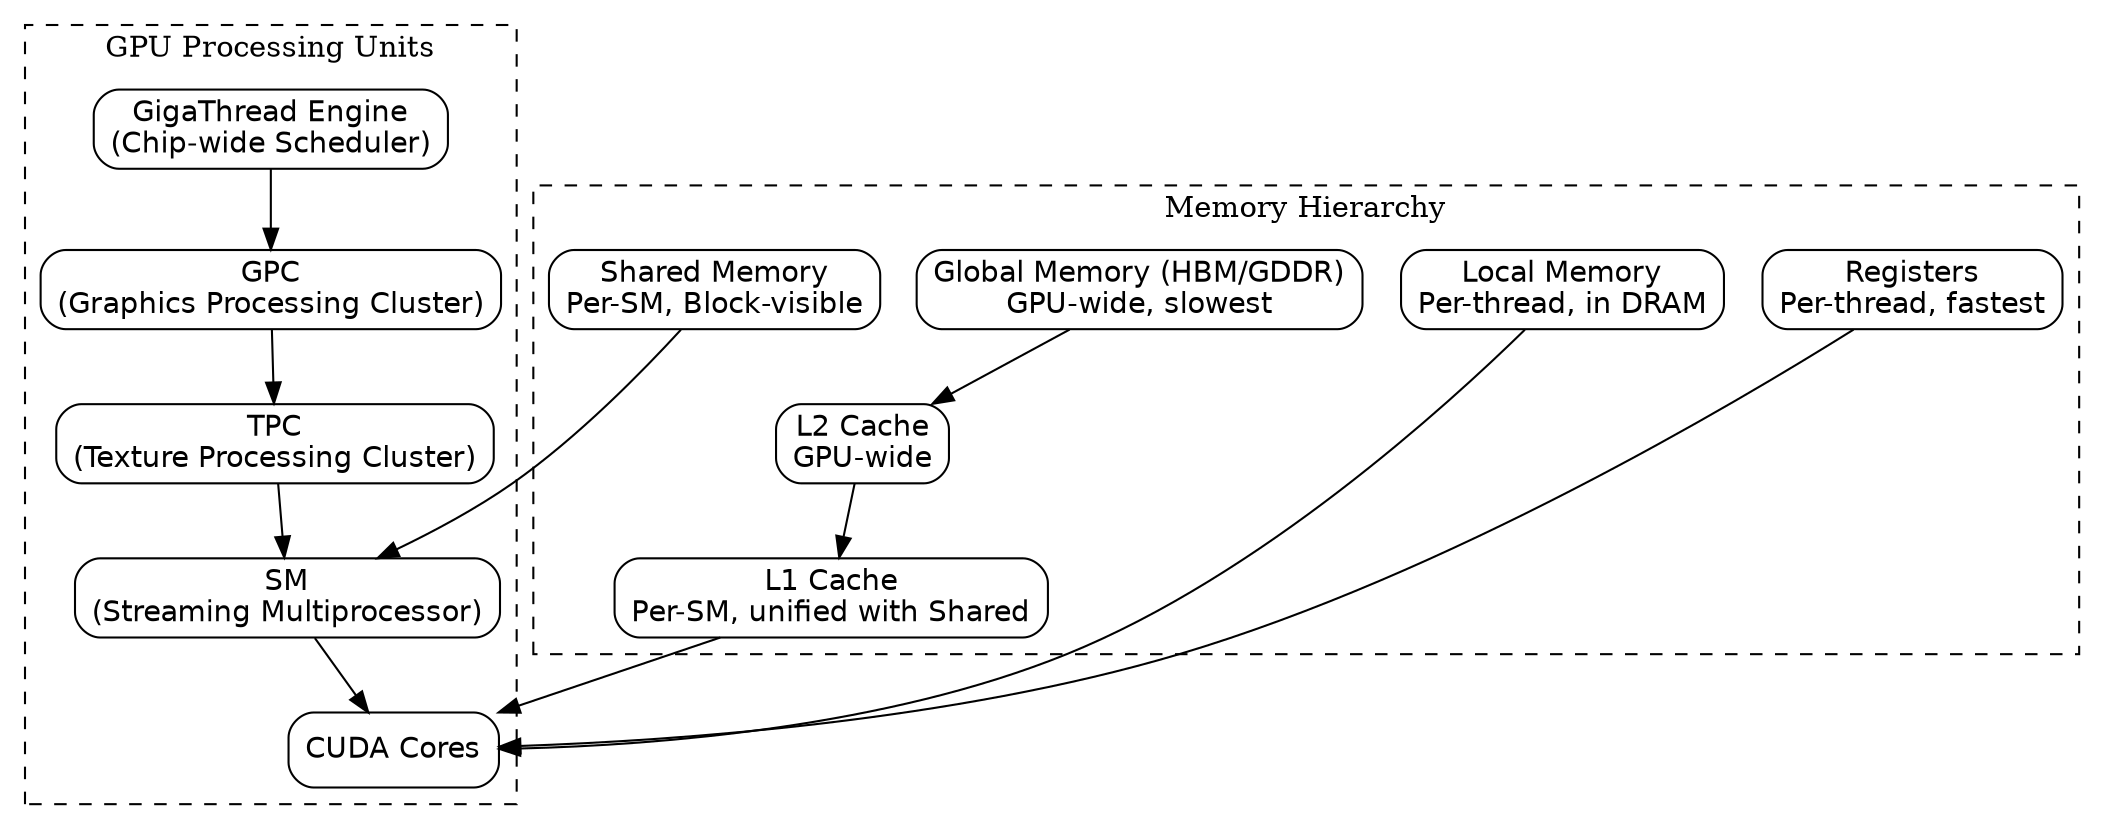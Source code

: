 digraph GPU_Memory_Hierarchy {
    rankdir=TB;
    node [shape=box, style=rounded, fontname="Helvetica"];

    // Processing hierarchy
    GigaThread [label="GigaThread Engine\n(Chip-wide Scheduler)"];
    GPC [label="GPC\n(Graphics Processing Cluster)"];
    TPC [label="TPC\n(Texture Processing Cluster)"];
    SM [label="SM\n(Streaming Multiprocessor)"];
    Core [label="CUDA Cores"];

    // Memory hierarchy
    Global [label="Global Memory (HBM/GDDR)\nGPU-wide, slowest"];
    L2 [label="L2 Cache\nGPU-wide"];
    L1 [label="L1 Cache\nPer-SM, unified with Shared"];
    Shared [label="Shared Memory\nPer-SM, Block-visible"];
    Local [label="Local Memory\nPer-thread, in DRAM"];
    Reg [label="Registers\nPer-thread, fastest"];

    // Hierarchy connections
    GigaThread -> GPC -> TPC -> SM -> Core;

    // Memory hierarchy connections
    Global -> L2 -> L1 -> Core;
    Shared -> SM;
    Reg -> Core;
    Local -> Core;

    // Styling groups
    subgraph cluster_gpu {
        label="GPU Processing Units";
        style=dashed;
        GigaThread; GPC; TPC; SM; Core;
    }

    subgraph cluster_mem {
        label="Memory Hierarchy";
        style=dashed;
        Global; L2; L1; Shared; Local; Reg;
    }
}

